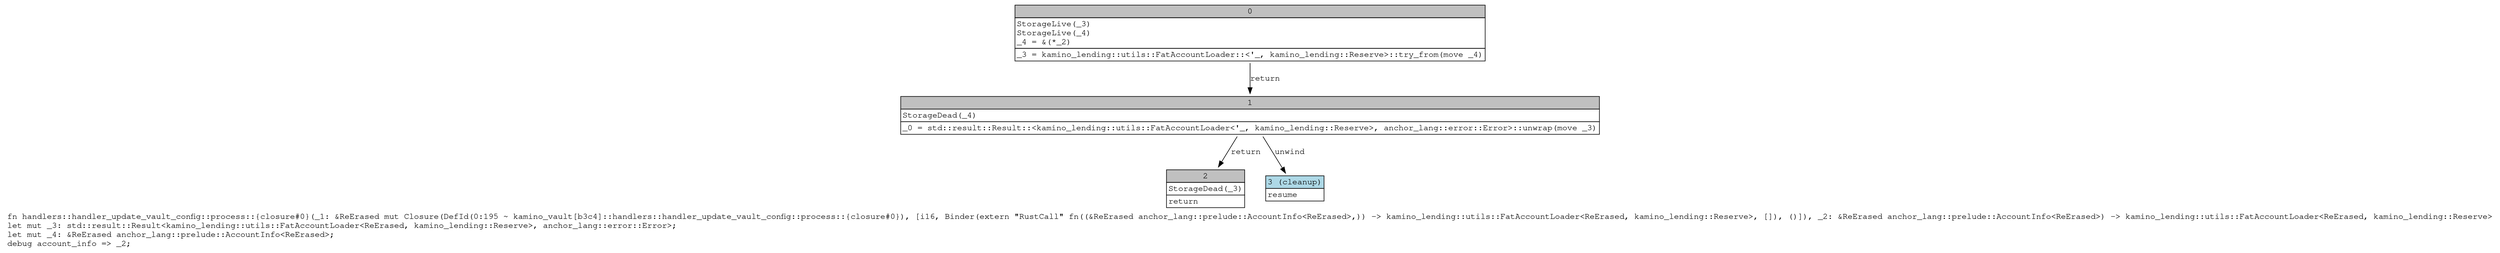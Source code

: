 digraph Mir_0_195 {
    graph [fontname="Courier, monospace"];
    node [fontname="Courier, monospace"];
    edge [fontname="Courier, monospace"];
    label=<fn handlers::handler_update_vault_config::process::{closure#0}(_1: &amp;ReErased mut Closure(DefId(0:195 ~ kamino_vault[b3c4]::handlers::handler_update_vault_config::process::{closure#0}), [i16, Binder(extern &quot;RustCall&quot; fn((&amp;ReErased anchor_lang::prelude::AccountInfo&lt;ReErased&gt;,)) -&gt; kamino_lending::utils::FatAccountLoader&lt;ReErased, kamino_lending::Reserve&gt;, []), ()]), _2: &amp;ReErased anchor_lang::prelude::AccountInfo&lt;ReErased&gt;) -&gt; kamino_lending::utils::FatAccountLoader&lt;ReErased, kamino_lending::Reserve&gt;<br align="left"/>let mut _3: std::result::Result&lt;kamino_lending::utils::FatAccountLoader&lt;ReErased, kamino_lending::Reserve&gt;, anchor_lang::error::Error&gt;;<br align="left"/>let mut _4: &amp;ReErased anchor_lang::prelude::AccountInfo&lt;ReErased&gt;;<br align="left"/>debug account_info =&gt; _2;<br align="left"/>>;
    bb0__0_195 [shape="none", label=<<table border="0" cellborder="1" cellspacing="0"><tr><td bgcolor="gray" align="center" colspan="1">0</td></tr><tr><td align="left" balign="left">StorageLive(_3)<br/>StorageLive(_4)<br/>_4 = &amp;(*_2)<br/></td></tr><tr><td align="left">_3 = kamino_lending::utils::FatAccountLoader::&lt;'_, kamino_lending::Reserve&gt;::try_from(move _4)</td></tr></table>>];
    bb1__0_195 [shape="none", label=<<table border="0" cellborder="1" cellspacing="0"><tr><td bgcolor="gray" align="center" colspan="1">1</td></tr><tr><td align="left" balign="left">StorageDead(_4)<br/></td></tr><tr><td align="left">_0 = std::result::Result::&lt;kamino_lending::utils::FatAccountLoader&lt;'_, kamino_lending::Reserve&gt;, anchor_lang::error::Error&gt;::unwrap(move _3)</td></tr></table>>];
    bb2__0_195 [shape="none", label=<<table border="0" cellborder="1" cellspacing="0"><tr><td bgcolor="gray" align="center" colspan="1">2</td></tr><tr><td align="left" balign="left">StorageDead(_3)<br/></td></tr><tr><td align="left">return</td></tr></table>>];
    bb3__0_195 [shape="none", label=<<table border="0" cellborder="1" cellspacing="0"><tr><td bgcolor="lightblue" align="center" colspan="1">3 (cleanup)</td></tr><tr><td align="left">resume</td></tr></table>>];
    bb0__0_195 -> bb1__0_195 [label="return"];
    bb1__0_195 -> bb2__0_195 [label="return"];
    bb1__0_195 -> bb3__0_195 [label="unwind"];
}
